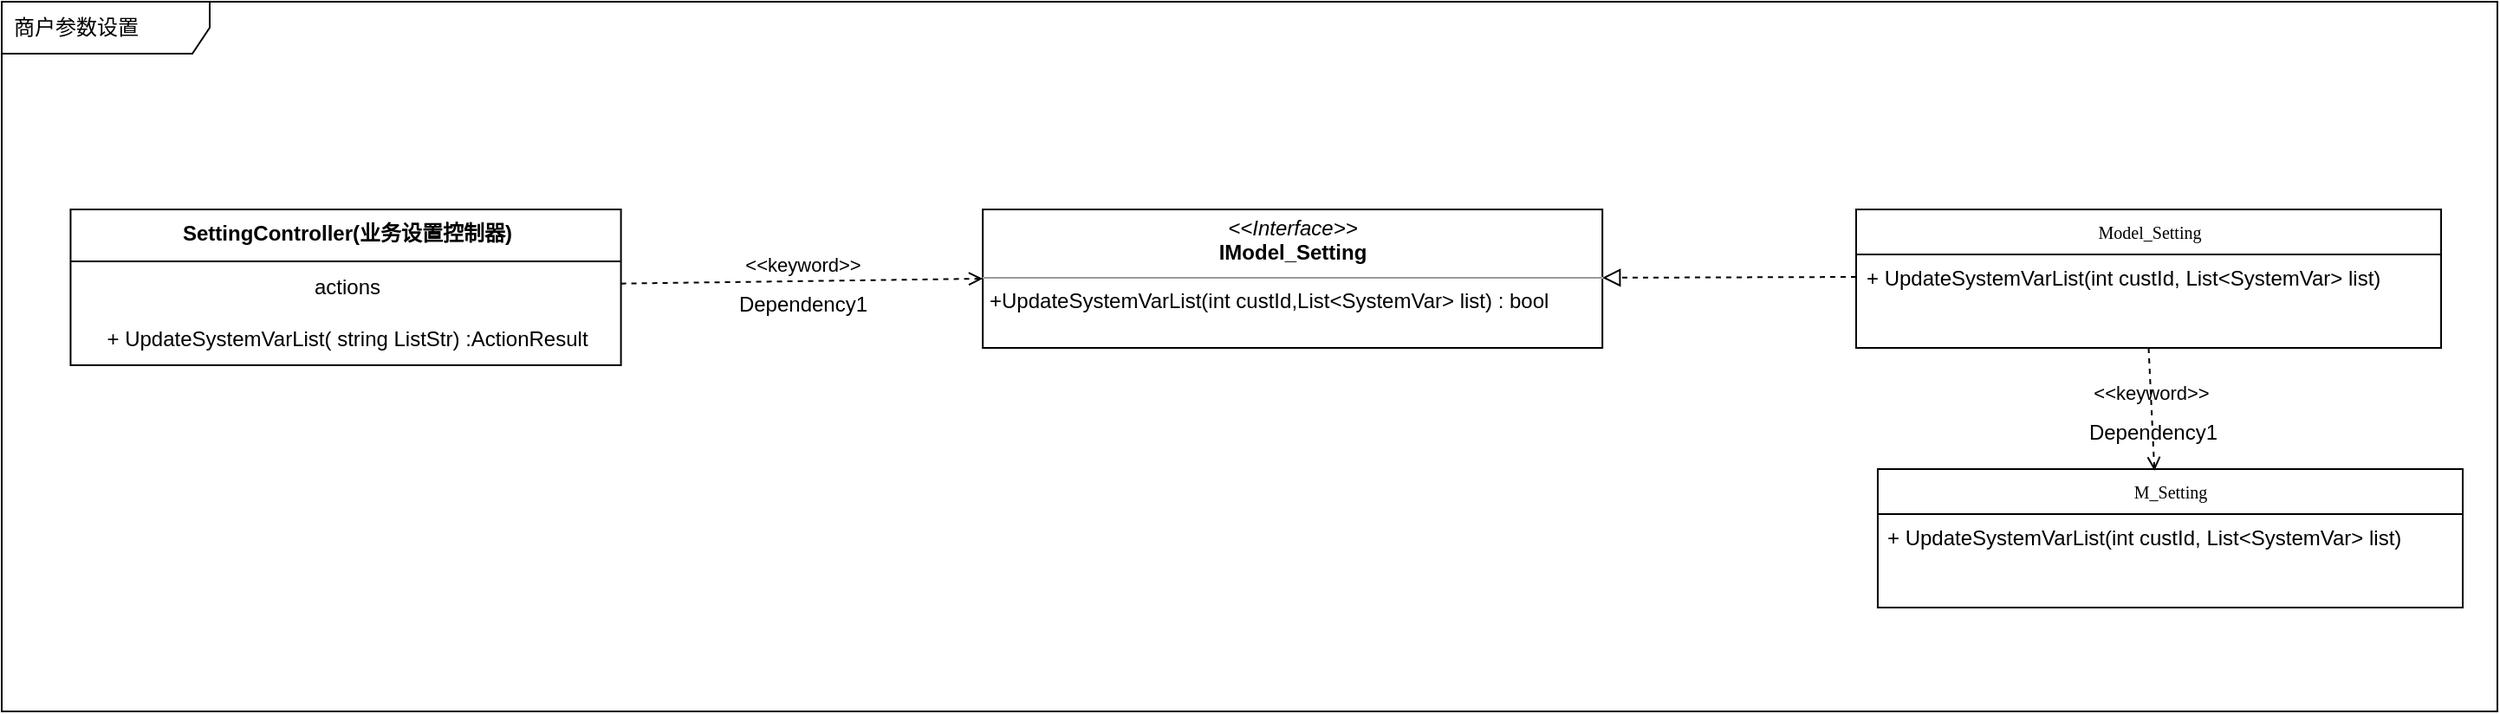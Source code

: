 <mxfile version="15.5.5" type="github">
  <diagram name="Page-1" id="c4acf3e9-155e-7222-9cf6-157b1a14988f">
    <mxGraphModel dx="1662" dy="804" grid="1" gridSize="10" guides="1" tooltips="1" connect="1" arrows="1" fold="1" page="1" pageScale="1" pageWidth="850" pageHeight="1100" background="none" math="0" shadow="0">
      <root>
        <mxCell id="0" />
        <mxCell id="1" parent="0" />
        <mxCell id="fQXgJMic4i_5fhPDdkgH-1" value="" style="group" vertex="1" connectable="0" parent="1">
          <mxGeometry width="1440" height="410" as="geometry" />
        </mxCell>
        <mxCell id="NbsZMR-yLsk1v9RTjE0E-1" value="商户参数设置" style="shape=umlFrame;whiteSpace=wrap;html=1;width=120;height=30;boundedLbl=1;verticalAlign=middle;align=left;spacingLeft=5;" parent="fQXgJMic4i_5fhPDdkgH-1" vertex="1">
          <mxGeometry width="1440" height="410" as="geometry" />
        </mxCell>
        <mxCell id="NbsZMR-yLsk1v9RTjE0E-38" value="SettingController(业务设置控制器)" style="swimlane;fontStyle=1;align=center;verticalAlign=top;childLayout=stackLayout;horizontal=1;startSize=30;horizontalStack=0;resizeParent=1;resizeParentMax=0;resizeLast=0;collapsible=0;marginBottom=0;html=1;fillColor=default;" parent="fQXgJMic4i_5fhPDdkgH-1" vertex="1">
          <mxGeometry x="39.725" y="120" width="317.569" height="90" as="geometry" />
        </mxCell>
        <mxCell id="NbsZMR-yLsk1v9RTjE0E-39" value="actions" style="html=1;strokeColor=none;fillColor=none;align=center;verticalAlign=middle;spacingLeft=4;spacingRight=4;rotatable=0;points=[[0,0.5],[1,0.5]];resizeWidth=1;" parent="NbsZMR-yLsk1v9RTjE0E-38" vertex="1">
          <mxGeometry y="30" width="317.569" height="30" as="geometry" />
        </mxCell>
        <mxCell id="NbsZMR-yLsk1v9RTjE0E-48" value="+ UpdateSystemVarList(&amp;nbsp;string ListStr) :ActionResult" style="html=1;strokeColor=none;fillColor=none;align=center;verticalAlign=middle;spacingLeft=4;spacingRight=4;rotatable=0;points=[[0,0.5],[1,0.5]];resizeWidth=1;" parent="NbsZMR-yLsk1v9RTjE0E-38" vertex="1">
          <mxGeometry y="60" width="317.569" height="30" as="geometry" />
        </mxCell>
        <mxCell id="NbsZMR-yLsk1v9RTjE0E-52" value="&lt;p style=&quot;margin: 0px ; margin-top: 4px ; text-align: center&quot;&gt;&lt;i&gt;&amp;lt;&amp;lt;Interface&amp;gt;&amp;gt;&lt;/i&gt;&lt;br&gt;&lt;b&gt;IModel_Setting&lt;/b&gt;&lt;/p&gt;&lt;hr size=&quot;1&quot;&gt;&lt;p style=&quot;margin: 0px ; margin-left: 4px&quot;&gt;+UpdateSystemVarList(int custId,List&amp;lt;SystemVar&amp;gt; list) :&amp;nbsp;bool&lt;br&gt;&lt;br&gt;&lt;/p&gt;" style="verticalAlign=top;align=left;overflow=fill;fontSize=12;fontFamily=Helvetica;html=1;rounded=0;shadow=0;comic=0;labelBackgroundColor=none;strokeWidth=1" parent="fQXgJMic4i_5fhPDdkgH-1" vertex="1">
          <mxGeometry x="566.069" y="120" width="357.517" height="80" as="geometry" />
        </mxCell>
        <mxCell id="NbsZMR-yLsk1v9RTjE0E-53" value="Model_Setting" style="swimlane;html=1;fontStyle=0;childLayout=stackLayout;horizontal=1;startSize=26;fillColor=none;horizontalStack=0;resizeParent=1;resizeLast=0;collapsible=1;marginBottom=0;swimlaneFillColor=#ffffff;rounded=0;shadow=0;comic=0;labelBackgroundColor=none;strokeWidth=1;fontFamily=Verdana;fontSize=10;align=center;" parent="fQXgJMic4i_5fhPDdkgH-1" vertex="1">
          <mxGeometry x="1070" y="120" width="337.52" height="80" as="geometry">
            <mxRectangle x="330" y="22" width="100" height="26" as="alternateBounds" />
          </mxGeometry>
        </mxCell>
        <mxCell id="NbsZMR-yLsk1v9RTjE0E-54" value="+&amp;nbsp;UpdateSystemVarList(int custId, List&amp;lt;SystemVar&amp;gt; list)" style="text;html=1;strokeColor=none;fillColor=none;align=left;verticalAlign=top;spacingLeft=4;spacingRight=4;whiteSpace=wrap;overflow=hidden;rotatable=0;points=[[0,0.5],[1,0.5]];portConstraint=eastwest;" parent="NbsZMR-yLsk1v9RTjE0E-53" vertex="1">
          <mxGeometry y="26" width="337.52" height="26" as="geometry" />
        </mxCell>
        <mxCell id="NbsZMR-yLsk1v9RTjE0E-65" value="&amp;lt;&amp;lt;keyword&amp;gt;&amp;gt;" style="endArrow=open;html=1;rounded=0;align=center;verticalAlign=bottom;dashed=1;endFill=0;labelBackgroundColor=none;" parent="fQXgJMic4i_5fhPDdkgH-1" edge="1" source="NbsZMR-yLsk1v9RTjE0E-39">
          <mxGeometry relative="1" as="geometry">
            <mxPoint x="456.828" y="160" as="sourcePoint" />
            <mxPoint x="566.069" y="160" as="targetPoint" />
          </mxGeometry>
        </mxCell>
        <mxCell id="NbsZMR-yLsk1v9RTjE0E-66" value="Dependency1" style="resizable=0;html=1;align=center;verticalAlign=top;labelBackgroundColor=none;fillColor=default;" parent="NbsZMR-yLsk1v9RTjE0E-65" connectable="0" vertex="1">
          <mxGeometry relative="1" as="geometry" />
        </mxCell>
        <mxCell id="NbsZMR-yLsk1v9RTjE0E-72" value="" style="endArrow=block;startArrow=none;endFill=0;startFill=0;endSize=8;html=1;verticalAlign=bottom;dashed=1;labelBackgroundColor=none;rounded=0;exitX=0;exitY=0.5;exitDx=0;exitDy=0;" parent="fQXgJMic4i_5fhPDdkgH-1" source="NbsZMR-yLsk1v9RTjE0E-54" target="NbsZMR-yLsk1v9RTjE0E-52" edge="1">
          <mxGeometry width="160" relative="1" as="geometry">
            <mxPoint x="724.966" y="290" as="sourcePoint" />
            <mxPoint x="883.862" y="290" as="targetPoint" />
          </mxGeometry>
        </mxCell>
        <mxCell id="NbsZMR-yLsk1v9RTjE0E-73" value="M_Setting" style="swimlane;html=1;fontStyle=0;childLayout=stackLayout;horizontal=1;startSize=26;fillColor=none;horizontalStack=0;resizeParent=1;resizeLast=0;collapsible=1;marginBottom=0;swimlaneFillColor=#ffffff;rounded=0;shadow=0;comic=0;labelBackgroundColor=none;strokeWidth=1;fontFamily=Verdana;fontSize=10;align=center;" parent="fQXgJMic4i_5fhPDdkgH-1" vertex="1">
          <mxGeometry x="1082.48" y="270" width="337.52" height="80" as="geometry">
            <mxRectangle x="330" y="22" width="100" height="26" as="alternateBounds" />
          </mxGeometry>
        </mxCell>
        <mxCell id="NbsZMR-yLsk1v9RTjE0E-74" value="+&amp;nbsp;UpdateSystemVarList(int custId, List&amp;lt;SystemVar&amp;gt; list)" style="text;html=1;strokeColor=none;fillColor=none;align=left;verticalAlign=top;spacingLeft=4;spacingRight=4;whiteSpace=wrap;overflow=hidden;rotatable=0;points=[[0,0.5],[1,0.5]];portConstraint=eastwest;" parent="NbsZMR-yLsk1v9RTjE0E-73" vertex="1">
          <mxGeometry y="26" width="337.52" height="26" as="geometry" />
        </mxCell>
        <mxCell id="NbsZMR-yLsk1v9RTjE0E-75" value="&amp;lt;&amp;lt;keyword&amp;gt;&amp;gt;" style="endArrow=open;html=1;rounded=0;align=center;verticalAlign=bottom;dashed=1;endFill=0;labelBackgroundColor=none;entryX=0.473;entryY=0.013;entryDx=0;entryDy=0;exitX=0.5;exitY=1;exitDx=0;exitDy=0;entryPerimeter=0;" parent="fQXgJMic4i_5fhPDdkgH-1" source="NbsZMR-yLsk1v9RTjE0E-53" target="NbsZMR-yLsk1v9RTjE0E-73" edge="1">
          <mxGeometry relative="1" as="geometry">
            <mxPoint x="1251.31" y="200" as="sourcePoint" />
            <mxPoint x="1390.345" y="250" as="targetPoint" />
          </mxGeometry>
        </mxCell>
        <mxCell id="NbsZMR-yLsk1v9RTjE0E-76" value="Dependency1" style="resizable=0;html=1;align=center;verticalAlign=top;labelBackgroundColor=none;fillColor=default;" parent="NbsZMR-yLsk1v9RTjE0E-75" connectable="0" vertex="1">
          <mxGeometry relative="1" as="geometry" />
        </mxCell>
      </root>
    </mxGraphModel>
  </diagram>
</mxfile>
